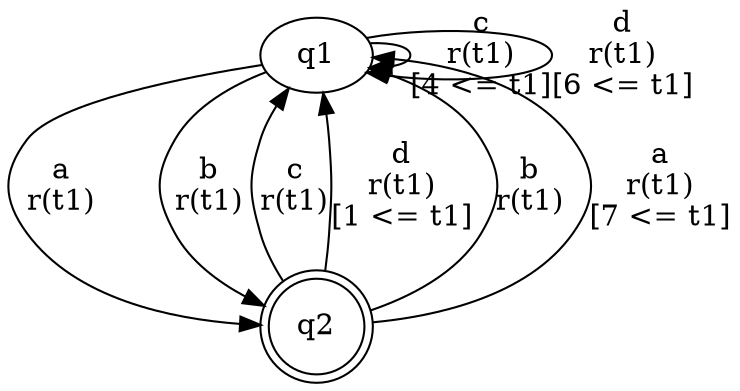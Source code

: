 digraph "tests_1/test67/solution501/solution" {
	q1[label=q1]
	q2[label=q2 shape=doublecircle]
	q1 -> q2[label="a\nr(t1)\n"]
	q2 -> q1[label="c\nr(t1)\n"]
	q2 -> q1[label="d\nr(t1)\n[1 <= t1]"]
	q2 -> q1[label="b\nr(t1)\n"]
	q2 -> q1[label="a\nr(t1)\n[7 <= t1]"]
	q1 -> q2[label="b\nr(t1)\n"]
	q1 -> q1[label="c\nr(t1)\n[4 <= t1]"]
	q1 -> q1[label="d\nr(t1)\n[6 <= t1]"]
}
